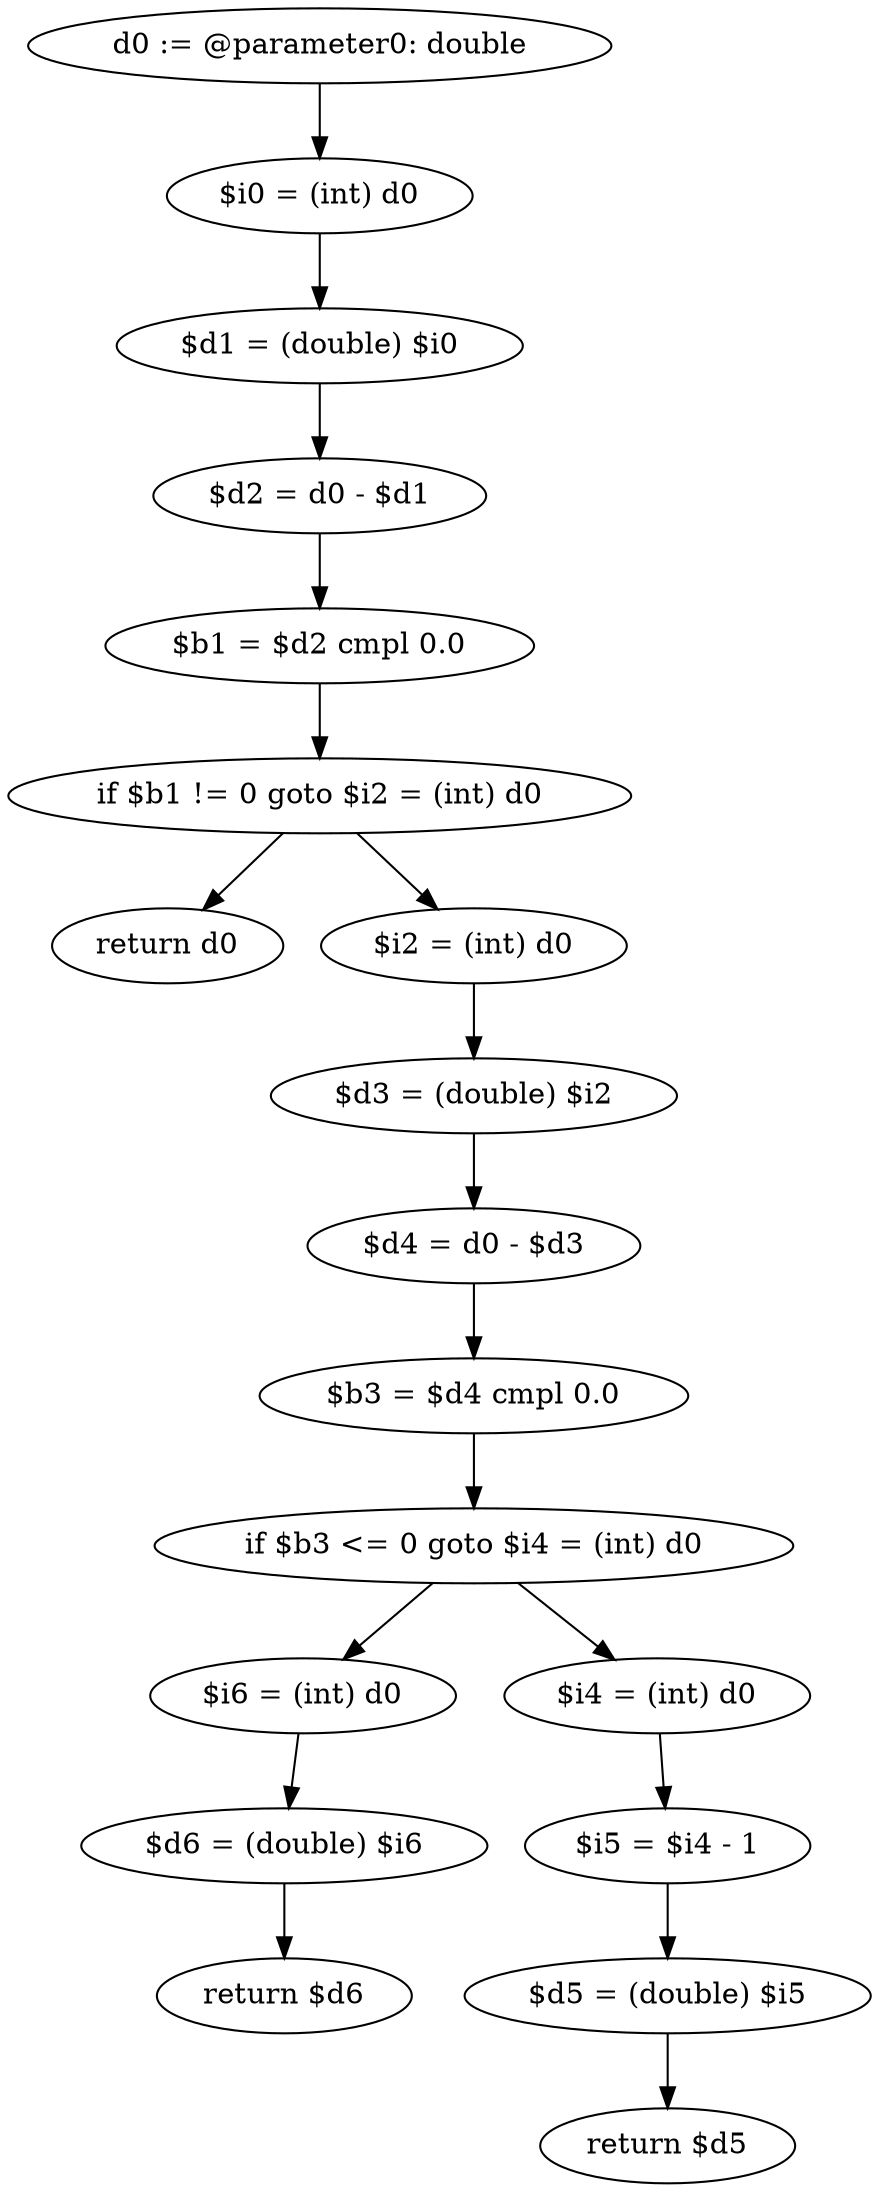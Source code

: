digraph "unitGraph" {
    "d0 := @parameter0: double"
    "$i0 = (int) d0"
    "$d1 = (double) $i0"
    "$d2 = d0 - $d1"
    "$b1 = $d2 cmpl 0.0"
    "if $b1 != 0 goto $i2 = (int) d0"
    "return d0"
    "$i2 = (int) d0"
    "$d3 = (double) $i2"
    "$d4 = d0 - $d3"
    "$b3 = $d4 cmpl 0.0"
    "if $b3 <= 0 goto $i4 = (int) d0"
    "$i6 = (int) d0"
    "$d6 = (double) $i6"
    "return $d6"
    "$i4 = (int) d0"
    "$i5 = $i4 - 1"
    "$d5 = (double) $i5"
    "return $d5"
    "d0 := @parameter0: double"->"$i0 = (int) d0";
    "$i0 = (int) d0"->"$d1 = (double) $i0";
    "$d1 = (double) $i0"->"$d2 = d0 - $d1";
    "$d2 = d0 - $d1"->"$b1 = $d2 cmpl 0.0";
    "$b1 = $d2 cmpl 0.0"->"if $b1 != 0 goto $i2 = (int) d0";
    "if $b1 != 0 goto $i2 = (int) d0"->"return d0";
    "if $b1 != 0 goto $i2 = (int) d0"->"$i2 = (int) d0";
    "$i2 = (int) d0"->"$d3 = (double) $i2";
    "$d3 = (double) $i2"->"$d4 = d0 - $d3";
    "$d4 = d0 - $d3"->"$b3 = $d4 cmpl 0.0";
    "$b3 = $d4 cmpl 0.0"->"if $b3 <= 0 goto $i4 = (int) d0";
    "if $b3 <= 0 goto $i4 = (int) d0"->"$i6 = (int) d0";
    "if $b3 <= 0 goto $i4 = (int) d0"->"$i4 = (int) d0";
    "$i6 = (int) d0"->"$d6 = (double) $i6";
    "$d6 = (double) $i6"->"return $d6";
    "$i4 = (int) d0"->"$i5 = $i4 - 1";
    "$i5 = $i4 - 1"->"$d5 = (double) $i5";
    "$d5 = (double) $i5"->"return $d5";
}

